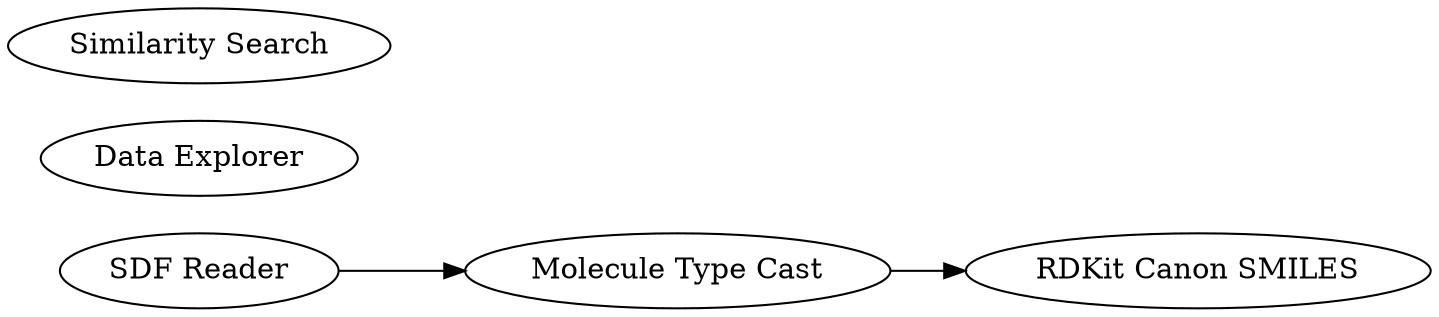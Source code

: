 digraph {
	3 [label="SDF Reader"]
	19 [label="Molecule Type Cast"]
	24 [label="RDKit Canon SMILES"]
	165 [label="Data Explorer"]
	166 [label="Similarity Search"]
	3 -> 19
	19 -> 24
	rankdir=LR
}
